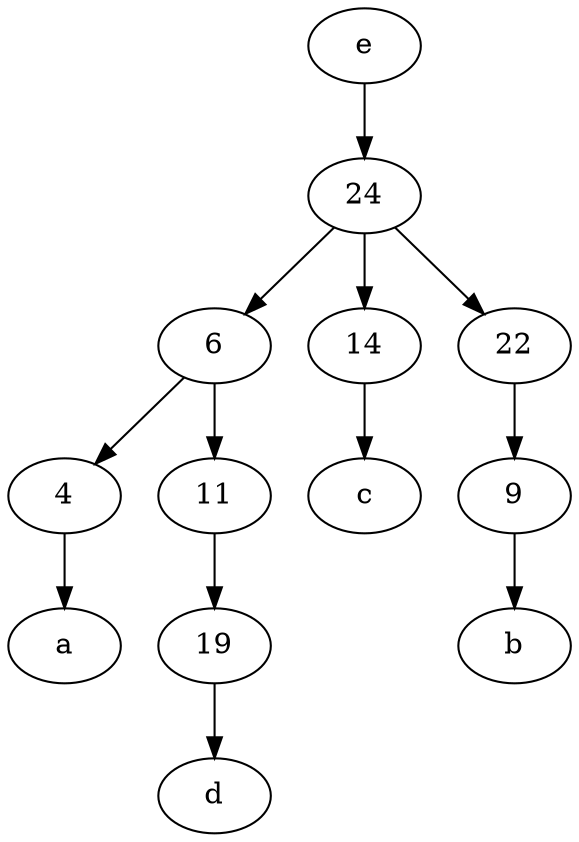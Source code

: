 digraph  {
	19;
	4;
	9;
	11;
	6;
	24;
	14;
	22;
	e [pos="30,50!"];
	14 -> c;
	6 -> 4;
	9 -> b;
	6 -> 11;
	11 -> 19;
	22 -> 9;
	24 -> 6;
	24 -> 14;
	24 -> 22;
	4 -> a;
	e -> 24;
	19 -> d;

	}
